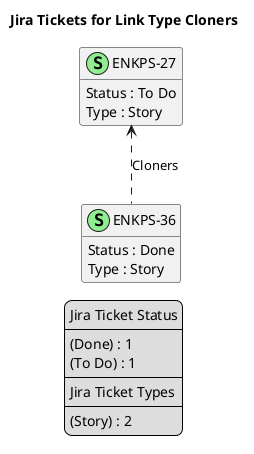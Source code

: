 @startuml
'https://plantuml.com/class-diagram

' GENERATE CLASS DIAGRAM ===========
' Generated at    : Tue Apr 23 13:03:14 CEST 2024

title Jira Tickets for Link Type Cloners
hide empty members

legend
Jira Ticket Status
----
(Done) : 1
(To Do) : 1
----
Jira Ticket Types
----
(Story) : 2
end legend


' Tickets =======
class "ENKPS-36" << (S,lightgreen) >> {
  Status : Done
  Type : Story
}

class "ENKPS-27" << (S,lightgreen) >> {
  Status : To Do
  Type : Story
}



' Links =======
"ENKPS-27" <.. "ENKPS-36" : Cloners


@enduml
